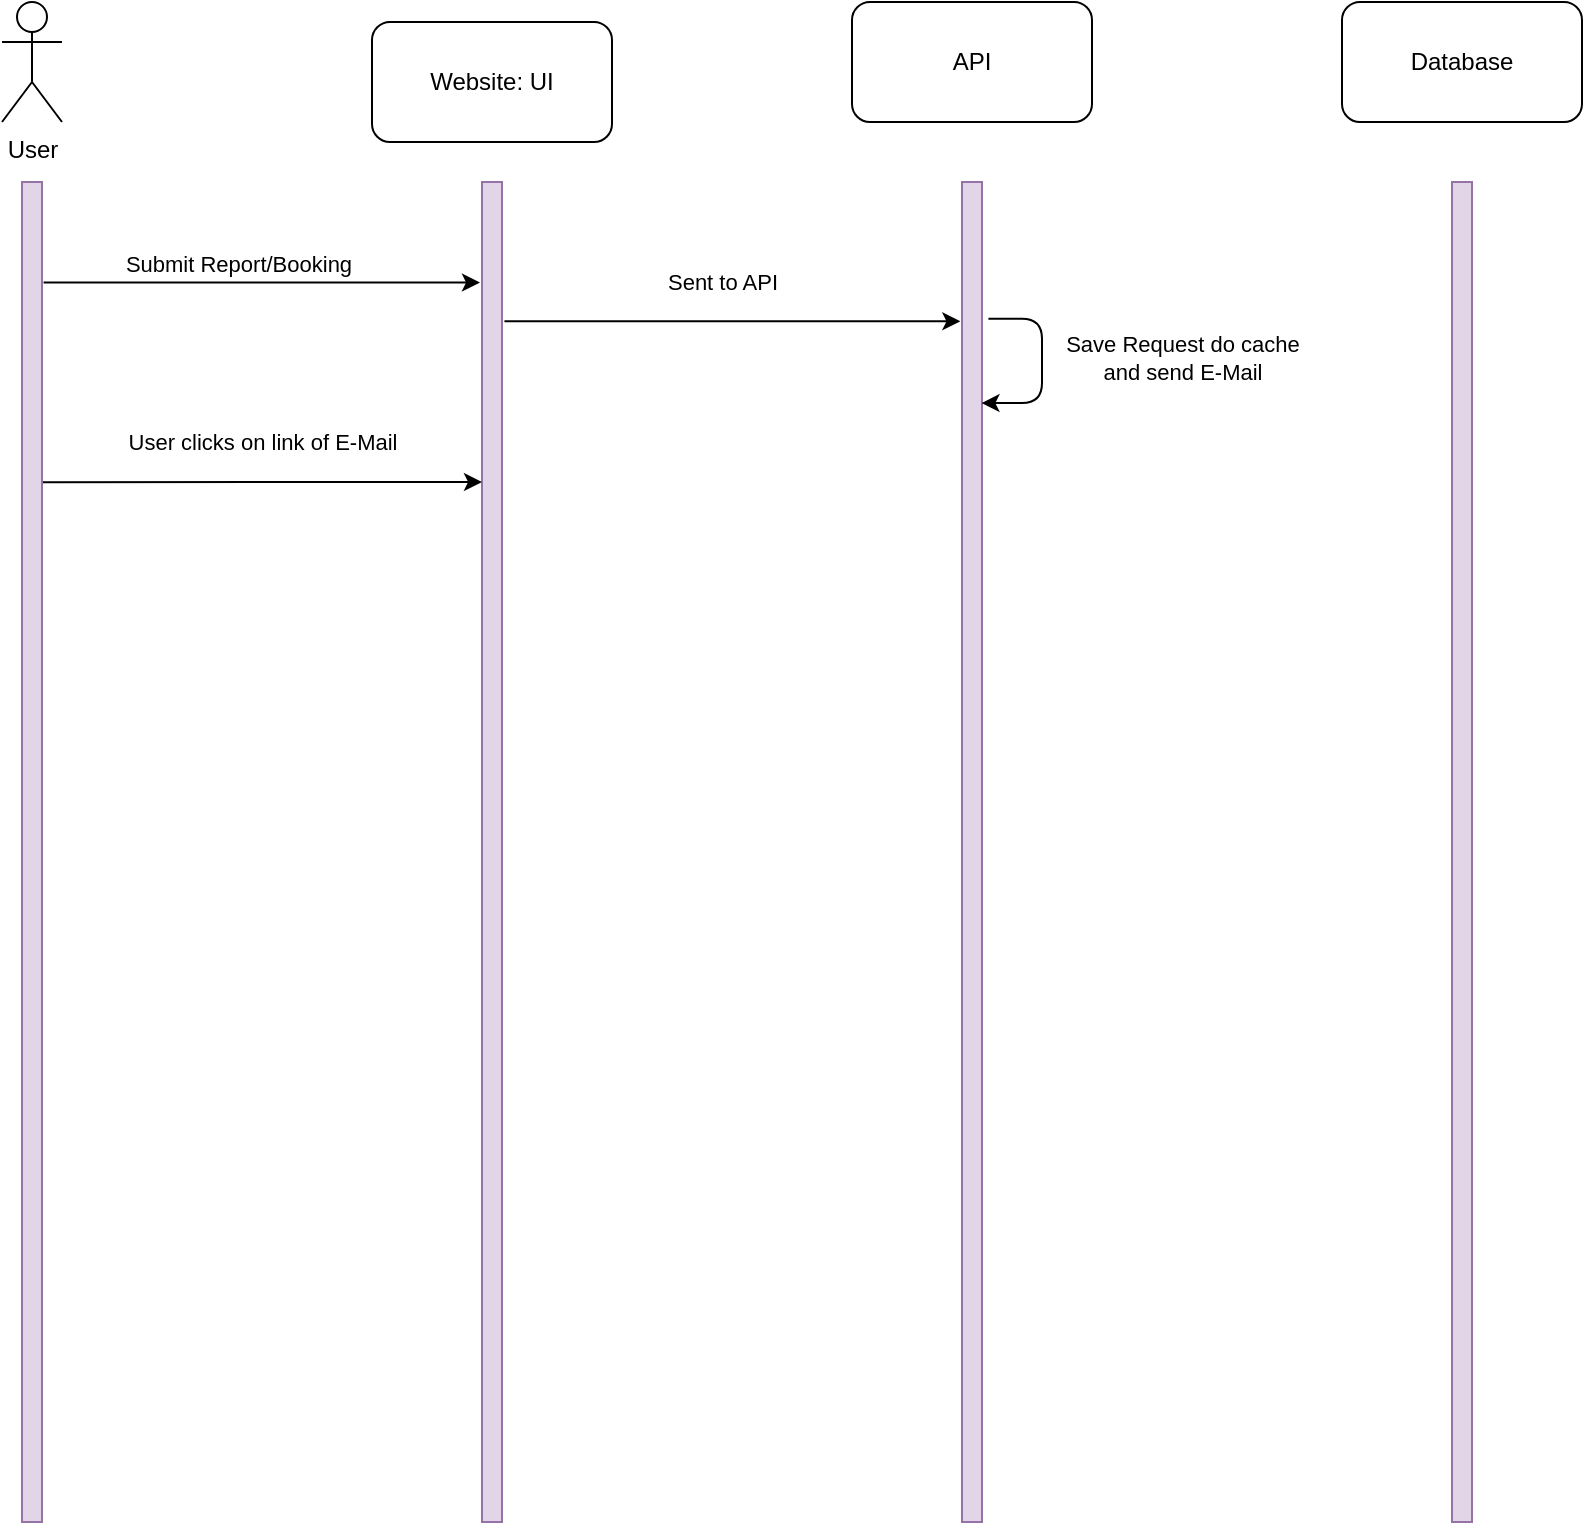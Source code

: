 <mxfile>
    <diagram id="kOHJ67VmudMd6ucK3PSw" name="Page-1">
        <mxGraphModel dx="1208" dy="1045" grid="1" gridSize="10" guides="1" tooltips="1" connect="1" arrows="1" fold="1" page="1" pageScale="1" pageWidth="1169" pageHeight="827" math="0" shadow="0">
            <root>
                <mxCell id="0"/>
                <mxCell id="1" parent="0"/>
                <mxCell id="2" value="User" style="shape=umlActor;verticalLabelPosition=bottom;verticalAlign=top;html=1;outlineConnect=0;" vertex="1" parent="1">
                    <mxGeometry x="120" y="40" width="30" height="60" as="geometry"/>
                </mxCell>
                <mxCell id="3" value="Website: UI" style="rounded=1;whiteSpace=wrap;html=1;" vertex="1" parent="1">
                    <mxGeometry x="305" y="50" width="120" height="60" as="geometry"/>
                </mxCell>
                <mxCell id="5" value="API" style="rounded=1;whiteSpace=wrap;html=1;" vertex="1" parent="1">
                    <mxGeometry x="545" y="40" width="120" height="60" as="geometry"/>
                </mxCell>
                <mxCell id="6" value="Database" style="rounded=1;whiteSpace=wrap;html=1;" vertex="1" parent="1">
                    <mxGeometry x="790" y="40" width="120" height="60" as="geometry"/>
                </mxCell>
                <mxCell id="7" value="" style="rounded=0;whiteSpace=wrap;html=1;fillColor=#e1d5e7;strokeColor=#9673a6;" vertex="1" parent="1">
                    <mxGeometry x="130" y="130" width="10" height="670" as="geometry"/>
                </mxCell>
                <mxCell id="8" value="" style="rounded=0;whiteSpace=wrap;html=1;fillColor=#e1d5e7;strokeColor=#9673a6;" vertex="1" parent="1">
                    <mxGeometry x="360" y="130" width="10" height="670" as="geometry"/>
                </mxCell>
                <mxCell id="10" value="" style="rounded=0;whiteSpace=wrap;html=1;fillColor=#e1d5e7;strokeColor=#9673a6;" vertex="1" parent="1">
                    <mxGeometry x="600" y="130" width="10" height="670" as="geometry"/>
                </mxCell>
                <mxCell id="11" value="" style="rounded=0;whiteSpace=wrap;html=1;fillColor=#e1d5e7;strokeColor=#9673a6;" vertex="1" parent="1">
                    <mxGeometry x="845" y="130" width="10" height="670" as="geometry"/>
                </mxCell>
                <mxCell id="12" value="" style="endArrow=classic;html=1;exitX=1.078;exitY=0.075;exitDx=0;exitDy=0;exitPerimeter=0;entryX=-0.1;entryY=0.075;entryDx=0;entryDy=0;entryPerimeter=0;" edge="1" parent="1" source="7" target="8">
                    <mxGeometry width="50" height="50" relative="1" as="geometry">
                        <mxPoint x="490" y="470" as="sourcePoint"/>
                        <mxPoint x="320" y="180" as="targetPoint"/>
                    </mxGeometry>
                </mxCell>
                <mxCell id="13" value="Submit Report/Booking" style="edgeLabel;html=1;align=center;verticalAlign=middle;resizable=0;points=[];" vertex="1" connectable="0" parent="12">
                    <mxGeometry x="-0.109" y="1" relative="1" as="geometry">
                        <mxPoint y="-9" as="offset"/>
                    </mxGeometry>
                </mxCell>
                <mxCell id="14" value="" style="endArrow=classic;html=1;entryX=-0.082;entryY=0.104;entryDx=0;entryDy=0;entryPerimeter=0;exitX=1.122;exitY=0.104;exitDx=0;exitDy=0;exitPerimeter=0;" edge="1" parent="1" source="8" target="10">
                    <mxGeometry width="50" height="50" relative="1" as="geometry">
                        <mxPoint x="390" y="200" as="sourcePoint"/>
                        <mxPoint x="820" y="200" as="targetPoint"/>
                    </mxGeometry>
                </mxCell>
                <mxCell id="15" value="Sent to API" style="edgeLabel;html=1;align=center;verticalAlign=middle;resizable=0;points=[];" vertex="1" connectable="0" parent="14">
                    <mxGeometry x="-0.109" y="1" relative="1" as="geometry">
                        <mxPoint x="7" y="-19" as="offset"/>
                    </mxGeometry>
                </mxCell>
                <mxCell id="16" value="" style="endArrow=classic;html=1;exitX=1.32;exitY=0.102;exitDx=0;exitDy=0;exitPerimeter=0;entryX=0.974;entryY=0.165;entryDx=0;entryDy=0;entryPerimeter=0;edgeStyle=elbowEdgeStyle;elbow=vertical;" edge="1" parent="1" source="10" target="10">
                    <mxGeometry width="50" height="50" relative="1" as="geometry">
                        <mxPoint x="880" y="240" as="sourcePoint"/>
                        <mxPoint x="890" y="230" as="targetPoint"/>
                        <Array as="points">
                            <mxPoint x="640" y="220"/>
                            <mxPoint x="880" y="241"/>
                            <mxPoint x="880" y="220"/>
                        </Array>
                    </mxGeometry>
                </mxCell>
                <mxCell id="17" value="Save Request do cache&lt;br&gt;and send E-Mail" style="edgeLabel;html=1;align=center;verticalAlign=middle;resizable=0;points=[];" vertex="1" connectable="0" parent="16">
                    <mxGeometry x="0.173" y="1" relative="1" as="geometry">
                        <mxPoint x="69" y="-12" as="offset"/>
                    </mxGeometry>
                </mxCell>
                <mxCell id="18" value="" style="endArrow=classic;html=1;exitX=1.048;exitY=0.224;exitDx=0;exitDy=0;exitPerimeter=0;" edge="1" parent="1" source="7">
                    <mxGeometry width="50" height="50" relative="1" as="geometry">
                        <mxPoint x="170" y="280" as="sourcePoint"/>
                        <mxPoint x="360" y="280" as="targetPoint"/>
                    </mxGeometry>
                </mxCell>
                <mxCell id="19" value="User clicks on link of E-Mail" style="edgeLabel;html=1;align=center;verticalAlign=middle;resizable=0;points=[];" vertex="1" connectable="0" parent="18">
                    <mxGeometry x="-0.109" y="1" relative="1" as="geometry">
                        <mxPoint x="11" y="-19" as="offset"/>
                    </mxGeometry>
                </mxCell>
            </root>
        </mxGraphModel>
    </diagram>
</mxfile>